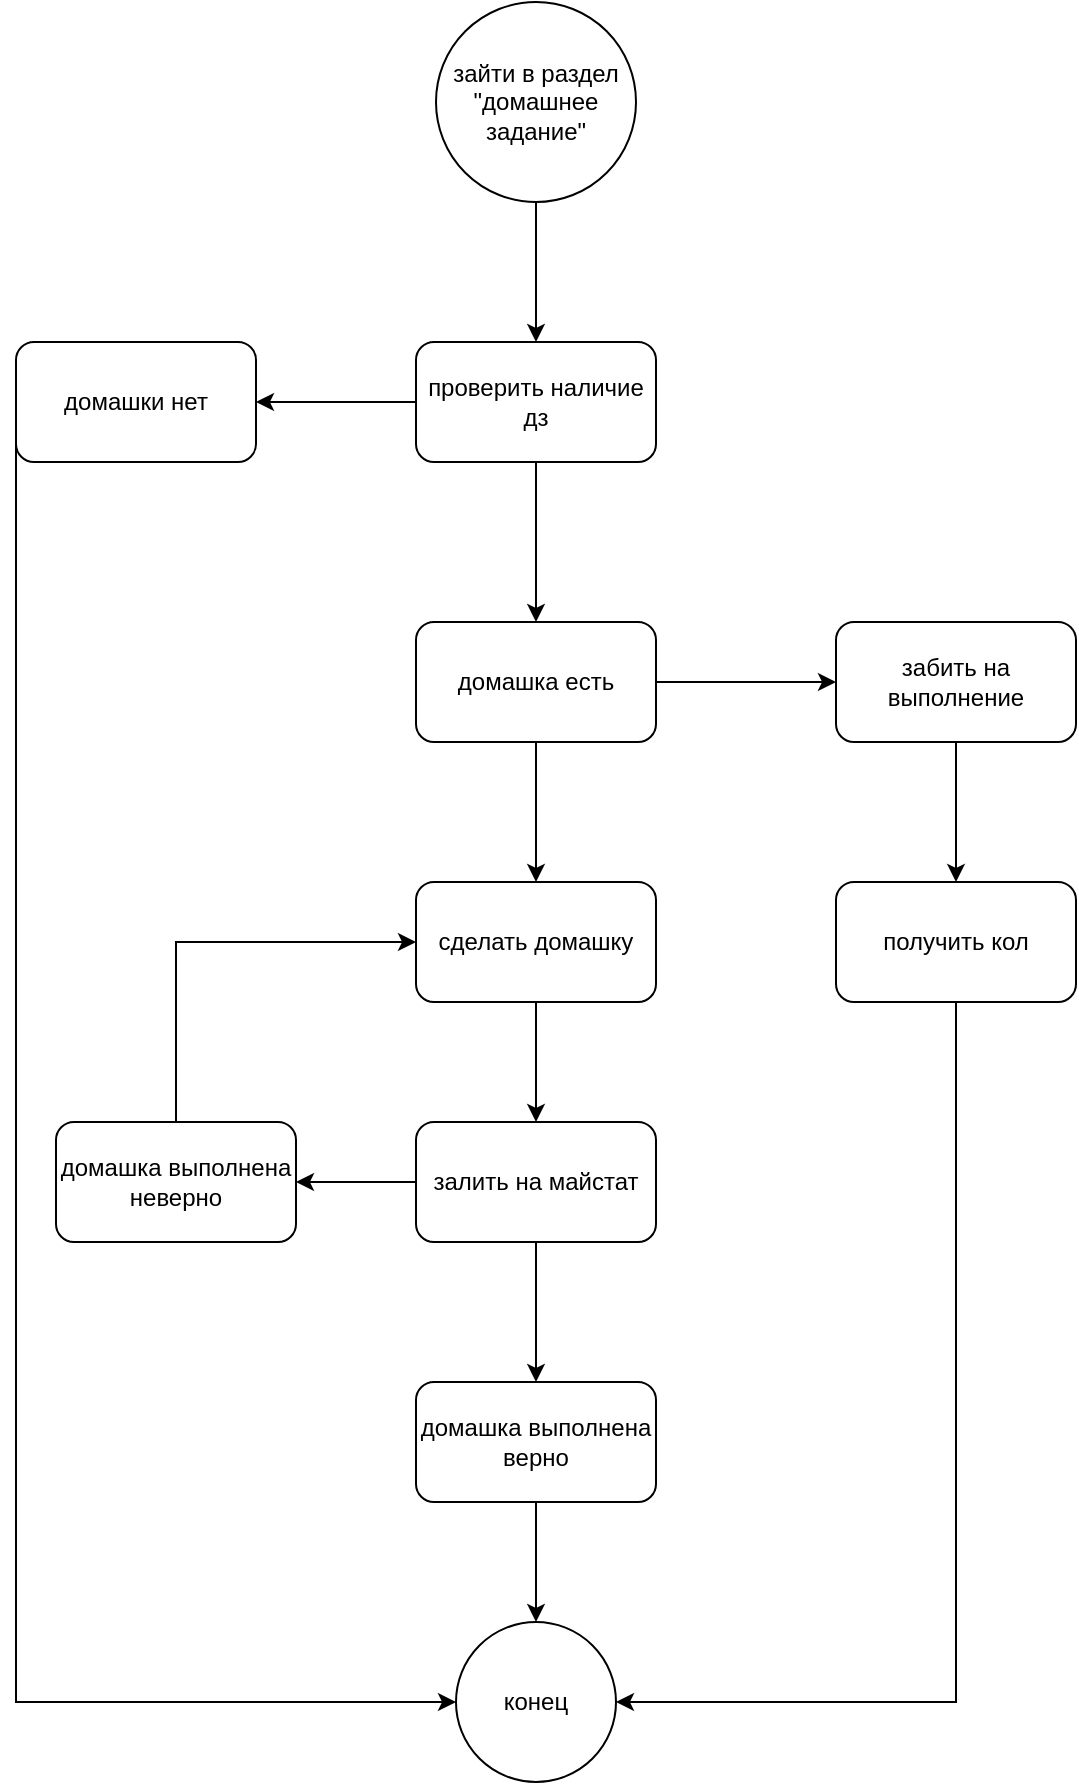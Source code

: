 <mxfile version="15.0.6" type="github">
  <diagram id="_qgcyNdNhtAeg2nbtGfS" name="Page-1">
    <mxGraphModel dx="1021" dy="529" grid="1" gridSize="10" guides="1" tooltips="1" connect="1" arrows="1" fold="1" page="1" pageScale="1" pageWidth="827" pageHeight="1169" math="0" shadow="0">
      <root>
        <mxCell id="0" />
        <mxCell id="1" parent="0" />
        <mxCell id="JGCSctI5DQgtugF4R-DZ-2" style="edgeStyle=orthogonalEdgeStyle;rounded=0;orthogonalLoop=1;jettySize=auto;html=1;exitX=0.5;exitY=1;exitDx=0;exitDy=0;" edge="1" parent="1" source="JGCSctI5DQgtugF4R-DZ-1" target="JGCSctI5DQgtugF4R-DZ-10">
          <mxGeometry relative="1" as="geometry">
            <mxPoint x="400" y="360" as="targetPoint" />
          </mxGeometry>
        </mxCell>
        <mxCell id="JGCSctI5DQgtugF4R-DZ-1" value="зайти в раздел&lt;br&gt;&quot;домашнее задание&quot;" style="ellipse;whiteSpace=wrap;html=1;aspect=fixed;" vertex="1" parent="1">
          <mxGeometry x="350" y="190" width="100" height="100" as="geometry" />
        </mxCell>
        <mxCell id="JGCSctI5DQgtugF4R-DZ-21" style="edgeStyle=orthogonalEdgeStyle;rounded=0;orthogonalLoop=1;jettySize=auto;html=1;exitX=0.5;exitY=1;exitDx=0;exitDy=0;" edge="1" parent="1" source="JGCSctI5DQgtugF4R-DZ-10" target="JGCSctI5DQgtugF4R-DZ-13">
          <mxGeometry relative="1" as="geometry" />
        </mxCell>
        <mxCell id="JGCSctI5DQgtugF4R-DZ-31" style="edgeStyle=orthogonalEdgeStyle;rounded=0;orthogonalLoop=1;jettySize=auto;html=1;exitX=0;exitY=0.5;exitDx=0;exitDy=0;entryX=1;entryY=0.5;entryDx=0;entryDy=0;" edge="1" parent="1" source="JGCSctI5DQgtugF4R-DZ-10" target="JGCSctI5DQgtugF4R-DZ-12">
          <mxGeometry relative="1" as="geometry" />
        </mxCell>
        <mxCell id="JGCSctI5DQgtugF4R-DZ-10" value="проверить наличие дз" style="rounded=1;whiteSpace=wrap;html=1;" vertex="1" parent="1">
          <mxGeometry x="340" y="360" width="120" height="60" as="geometry" />
        </mxCell>
        <mxCell id="JGCSctI5DQgtugF4R-DZ-32" style="edgeStyle=orthogonalEdgeStyle;rounded=0;orthogonalLoop=1;jettySize=auto;html=1;exitX=0;exitY=0.5;exitDx=0;exitDy=0;entryX=0;entryY=0.5;entryDx=0;entryDy=0;" edge="1" parent="1" source="JGCSctI5DQgtugF4R-DZ-12" target="JGCSctI5DQgtugF4R-DZ-20">
          <mxGeometry relative="1" as="geometry">
            <mxPoint x="140" y="800" as="targetPoint" />
            <Array as="points">
              <mxPoint x="140" y="1040" />
            </Array>
          </mxGeometry>
        </mxCell>
        <mxCell id="JGCSctI5DQgtugF4R-DZ-12" value="домашки нет" style="rounded=1;whiteSpace=wrap;html=1;" vertex="1" parent="1">
          <mxGeometry x="140" y="360" width="120" height="60" as="geometry" />
        </mxCell>
        <mxCell id="JGCSctI5DQgtugF4R-DZ-22" style="edgeStyle=orthogonalEdgeStyle;rounded=0;orthogonalLoop=1;jettySize=auto;html=1;exitX=0.5;exitY=1;exitDx=0;exitDy=0;entryX=0.5;entryY=0;entryDx=0;entryDy=0;" edge="1" parent="1" source="JGCSctI5DQgtugF4R-DZ-13" target="JGCSctI5DQgtugF4R-DZ-14">
          <mxGeometry relative="1" as="geometry" />
        </mxCell>
        <mxCell id="JGCSctI5DQgtugF4R-DZ-28" style="edgeStyle=orthogonalEdgeStyle;rounded=0;orthogonalLoop=1;jettySize=auto;html=1;exitX=1;exitY=0.5;exitDx=0;exitDy=0;entryX=0;entryY=0.5;entryDx=0;entryDy=0;" edge="1" parent="1" source="JGCSctI5DQgtugF4R-DZ-13" target="JGCSctI5DQgtugF4R-DZ-15">
          <mxGeometry relative="1" as="geometry" />
        </mxCell>
        <mxCell id="JGCSctI5DQgtugF4R-DZ-13" value="домашка есть" style="rounded=1;whiteSpace=wrap;html=1;" vertex="1" parent="1">
          <mxGeometry x="340" y="500" width="120" height="60" as="geometry" />
        </mxCell>
        <mxCell id="JGCSctI5DQgtugF4R-DZ-23" style="edgeStyle=orthogonalEdgeStyle;rounded=0;orthogonalLoop=1;jettySize=auto;html=1;exitX=0.5;exitY=1;exitDx=0;exitDy=0;entryX=0.5;entryY=0;entryDx=0;entryDy=0;" edge="1" parent="1" source="JGCSctI5DQgtugF4R-DZ-14" target="JGCSctI5DQgtugF4R-DZ-16">
          <mxGeometry relative="1" as="geometry" />
        </mxCell>
        <mxCell id="JGCSctI5DQgtugF4R-DZ-14" value="сделать домашку" style="rounded=1;whiteSpace=wrap;html=1;" vertex="1" parent="1">
          <mxGeometry x="340" y="630" width="120" height="60" as="geometry" />
        </mxCell>
        <mxCell id="JGCSctI5DQgtugF4R-DZ-29" style="edgeStyle=orthogonalEdgeStyle;rounded=0;orthogonalLoop=1;jettySize=auto;html=1;exitX=0.5;exitY=1;exitDx=0;exitDy=0;entryX=0.5;entryY=0;entryDx=0;entryDy=0;" edge="1" parent="1" source="JGCSctI5DQgtugF4R-DZ-15" target="JGCSctI5DQgtugF4R-DZ-18">
          <mxGeometry relative="1" as="geometry" />
        </mxCell>
        <mxCell id="JGCSctI5DQgtugF4R-DZ-15" value="забить на выполнение" style="rounded=1;whiteSpace=wrap;html=1;" vertex="1" parent="1">
          <mxGeometry x="550" y="500" width="120" height="60" as="geometry" />
        </mxCell>
        <mxCell id="JGCSctI5DQgtugF4R-DZ-24" style="edgeStyle=orthogonalEdgeStyle;rounded=0;orthogonalLoop=1;jettySize=auto;html=1;exitX=0.5;exitY=1;exitDx=0;exitDy=0;" edge="1" parent="1" source="JGCSctI5DQgtugF4R-DZ-16" target="JGCSctI5DQgtugF4R-DZ-17">
          <mxGeometry relative="1" as="geometry" />
        </mxCell>
        <mxCell id="JGCSctI5DQgtugF4R-DZ-26" style="edgeStyle=orthogonalEdgeStyle;rounded=0;orthogonalLoop=1;jettySize=auto;html=1;exitX=0;exitY=0.5;exitDx=0;exitDy=0;entryX=1;entryY=0.5;entryDx=0;entryDy=0;" edge="1" parent="1" source="JGCSctI5DQgtugF4R-DZ-16" target="JGCSctI5DQgtugF4R-DZ-19">
          <mxGeometry relative="1" as="geometry" />
        </mxCell>
        <mxCell id="JGCSctI5DQgtugF4R-DZ-16" value="залить на майстат" style="rounded=1;whiteSpace=wrap;html=1;" vertex="1" parent="1">
          <mxGeometry x="340" y="750" width="120" height="60" as="geometry" />
        </mxCell>
        <mxCell id="JGCSctI5DQgtugF4R-DZ-25" style="edgeStyle=orthogonalEdgeStyle;rounded=0;orthogonalLoop=1;jettySize=auto;html=1;exitX=0.5;exitY=1;exitDx=0;exitDy=0;entryX=0.5;entryY=0;entryDx=0;entryDy=0;" edge="1" parent="1" source="JGCSctI5DQgtugF4R-DZ-17" target="JGCSctI5DQgtugF4R-DZ-20">
          <mxGeometry relative="1" as="geometry" />
        </mxCell>
        <mxCell id="JGCSctI5DQgtugF4R-DZ-17" value="домашка выполнена верно" style="rounded=1;whiteSpace=wrap;html=1;" vertex="1" parent="1">
          <mxGeometry x="340" y="880" width="120" height="60" as="geometry" />
        </mxCell>
        <mxCell id="JGCSctI5DQgtugF4R-DZ-30" style="edgeStyle=orthogonalEdgeStyle;rounded=0;orthogonalLoop=1;jettySize=auto;html=1;exitX=0.5;exitY=1;exitDx=0;exitDy=0;entryX=1;entryY=0.5;entryDx=0;entryDy=0;" edge="1" parent="1" source="JGCSctI5DQgtugF4R-DZ-18" target="JGCSctI5DQgtugF4R-DZ-20">
          <mxGeometry relative="1" as="geometry" />
        </mxCell>
        <mxCell id="JGCSctI5DQgtugF4R-DZ-18" value="получить кол" style="rounded=1;whiteSpace=wrap;html=1;" vertex="1" parent="1">
          <mxGeometry x="550" y="630" width="120" height="60" as="geometry" />
        </mxCell>
        <mxCell id="JGCSctI5DQgtugF4R-DZ-27" style="edgeStyle=orthogonalEdgeStyle;rounded=0;orthogonalLoop=1;jettySize=auto;html=1;exitX=0.5;exitY=0;exitDx=0;exitDy=0;entryX=0;entryY=0.5;entryDx=0;entryDy=0;" edge="1" parent="1" source="JGCSctI5DQgtugF4R-DZ-19" target="JGCSctI5DQgtugF4R-DZ-14">
          <mxGeometry relative="1" as="geometry" />
        </mxCell>
        <mxCell id="JGCSctI5DQgtugF4R-DZ-19" value="домашка выполнена неверно" style="rounded=1;whiteSpace=wrap;html=1;" vertex="1" parent="1">
          <mxGeometry x="160" y="750" width="120" height="60" as="geometry" />
        </mxCell>
        <mxCell id="JGCSctI5DQgtugF4R-DZ-20" value="конец" style="ellipse;whiteSpace=wrap;html=1;aspect=fixed;" vertex="1" parent="1">
          <mxGeometry x="360" y="1000" width="80" height="80" as="geometry" />
        </mxCell>
      </root>
    </mxGraphModel>
  </diagram>
</mxfile>
